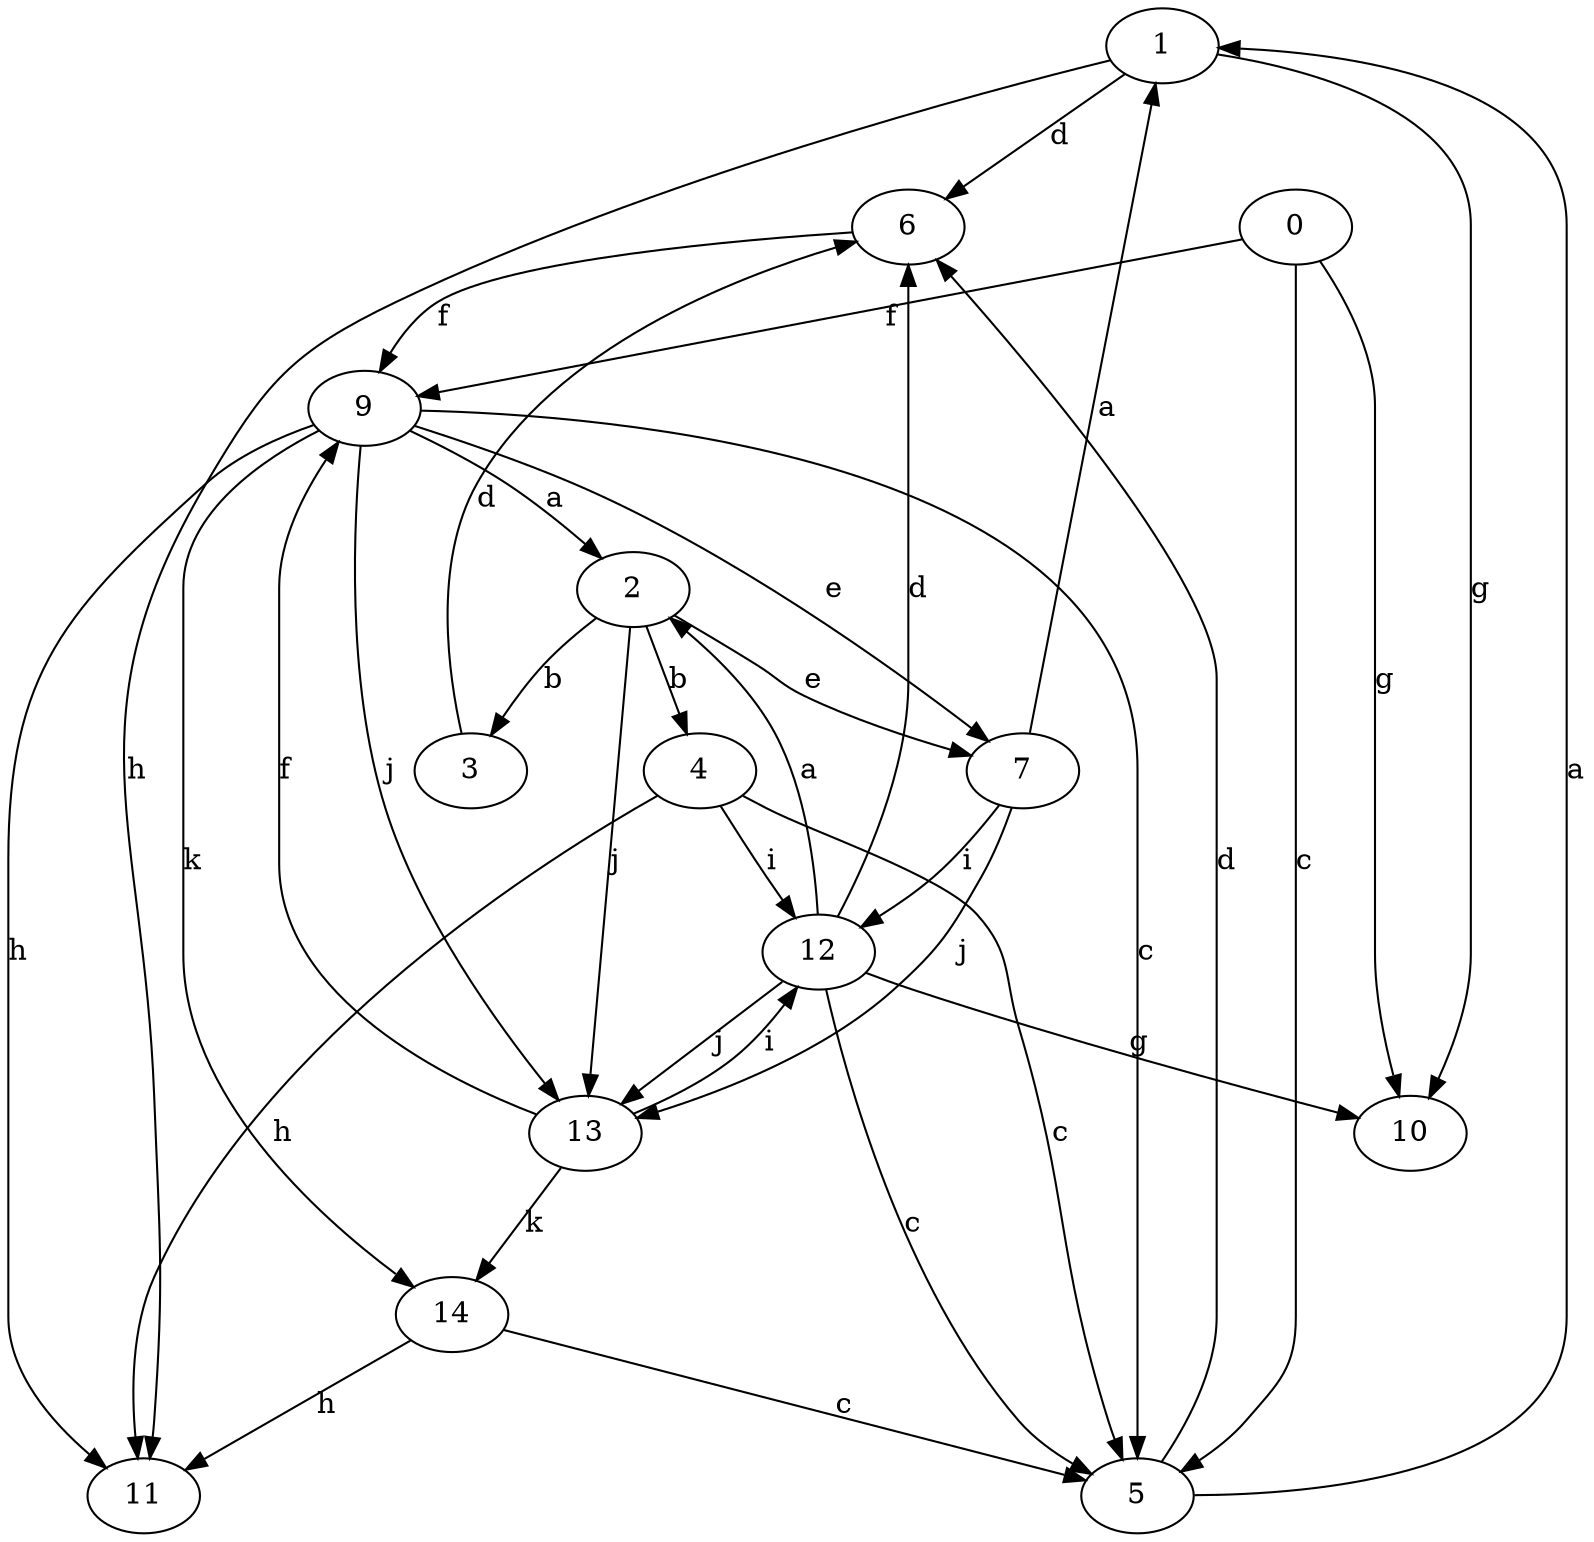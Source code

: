 strict digraph  {
1;
2;
3;
4;
5;
6;
7;
9;
10;
11;
0;
12;
13;
14;
1 -> 6  [label=d];
1 -> 10  [label=g];
1 -> 11  [label=h];
2 -> 3  [label=b];
2 -> 4  [label=b];
2 -> 7  [label=e];
2 -> 13  [label=j];
3 -> 6  [label=d];
4 -> 5  [label=c];
4 -> 11  [label=h];
4 -> 12  [label=i];
5 -> 1  [label=a];
5 -> 6  [label=d];
6 -> 9  [label=f];
7 -> 1  [label=a];
7 -> 12  [label=i];
7 -> 13  [label=j];
9 -> 2  [label=a];
9 -> 5  [label=c];
9 -> 7  [label=e];
9 -> 11  [label=h];
9 -> 13  [label=j];
9 -> 14  [label=k];
0 -> 5  [label=c];
0 -> 9  [label=f];
0 -> 10  [label=g];
12 -> 2  [label=a];
12 -> 5  [label=c];
12 -> 6  [label=d];
12 -> 10  [label=g];
12 -> 13  [label=j];
13 -> 9  [label=f];
13 -> 12  [label=i];
13 -> 14  [label=k];
14 -> 5  [label=c];
14 -> 11  [label=h];
}
